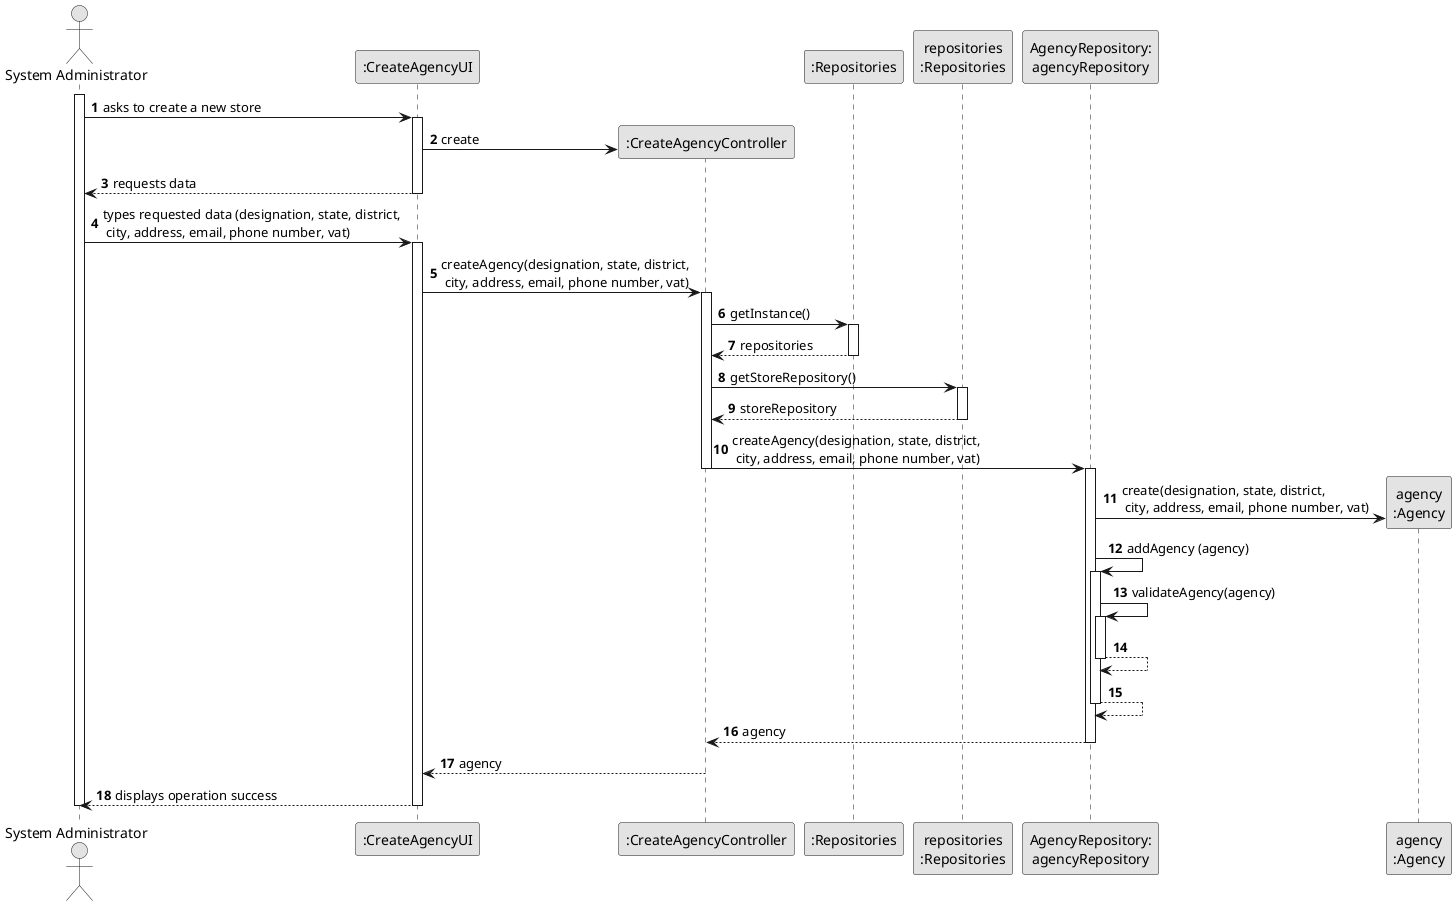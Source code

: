 @startuml
skinparam monochrome true
skinparam packageStyle rectangle
skinparam shadowing false

autonumber

actor "System Administrator" as ADM
participant ":CreateAgencyUI" as UI
participant ":CreateAgencyController" as CTRL
participant ":Repositories" as RepositorySingleton
participant "repositories\n:Repositories" as PLAT
participant "AgencyRepository:\nagencyRepository" as AgencyRepository
participant "agency\n:Agency" as AGENCY

activate ADM

        ADM -> UI : asks to create a new store

        activate UI

            UI -> CTRL** : create

            UI --> ADM : requests data

        deactivate UI

    ADM -> UI : types requested data (designation, state, district,\n city, address, email, phone number, vat)

    activate UI

        UI -> CTRL : createAgency(designation, state, district,\n city, address, email, phone number, vat)

            activate CTRL

                CTRL -> RepositorySingleton : getInstance()

                activate RepositorySingleton

                    RepositorySingleton --> CTRL: repositories

                deactivate RepositorySingleton

                CTRL -> PLAT : getStoreRepository()

                activate PLAT

                    PLAT --> CTRL : storeRepository

                deactivate PLAT

                CTRL -> AgencyRepository : createAgency(designation, state, district,\n city, address, email, phone number, vat)

            deactivate CTRL

            activate AgencyRepository

                AgencyRepository -> AGENCY** : create(designation, state, district,\n city, address, email, phone number, vat)
                AgencyRepository -> AgencyRepository : addAgency (agency)

                activate AgencyRepository

                    AgencyRepository -> AgencyRepository : validateAgency(agency)

                    activate AgencyRepository

                        AgencyRepository --> AgencyRepository

                    deactivate AgencyRepository

                    AgencyRepository --> AgencyRepository

                deactivate AgencyRepository

                AgencyRepository --> CTRL : agency

            deactivate AgencyRepository

            CTRL --> UI: agency

            deactivate CTRL

            UI --> ADM: displays operation success

    deactivate UI

deactivate ADM

@enduml
